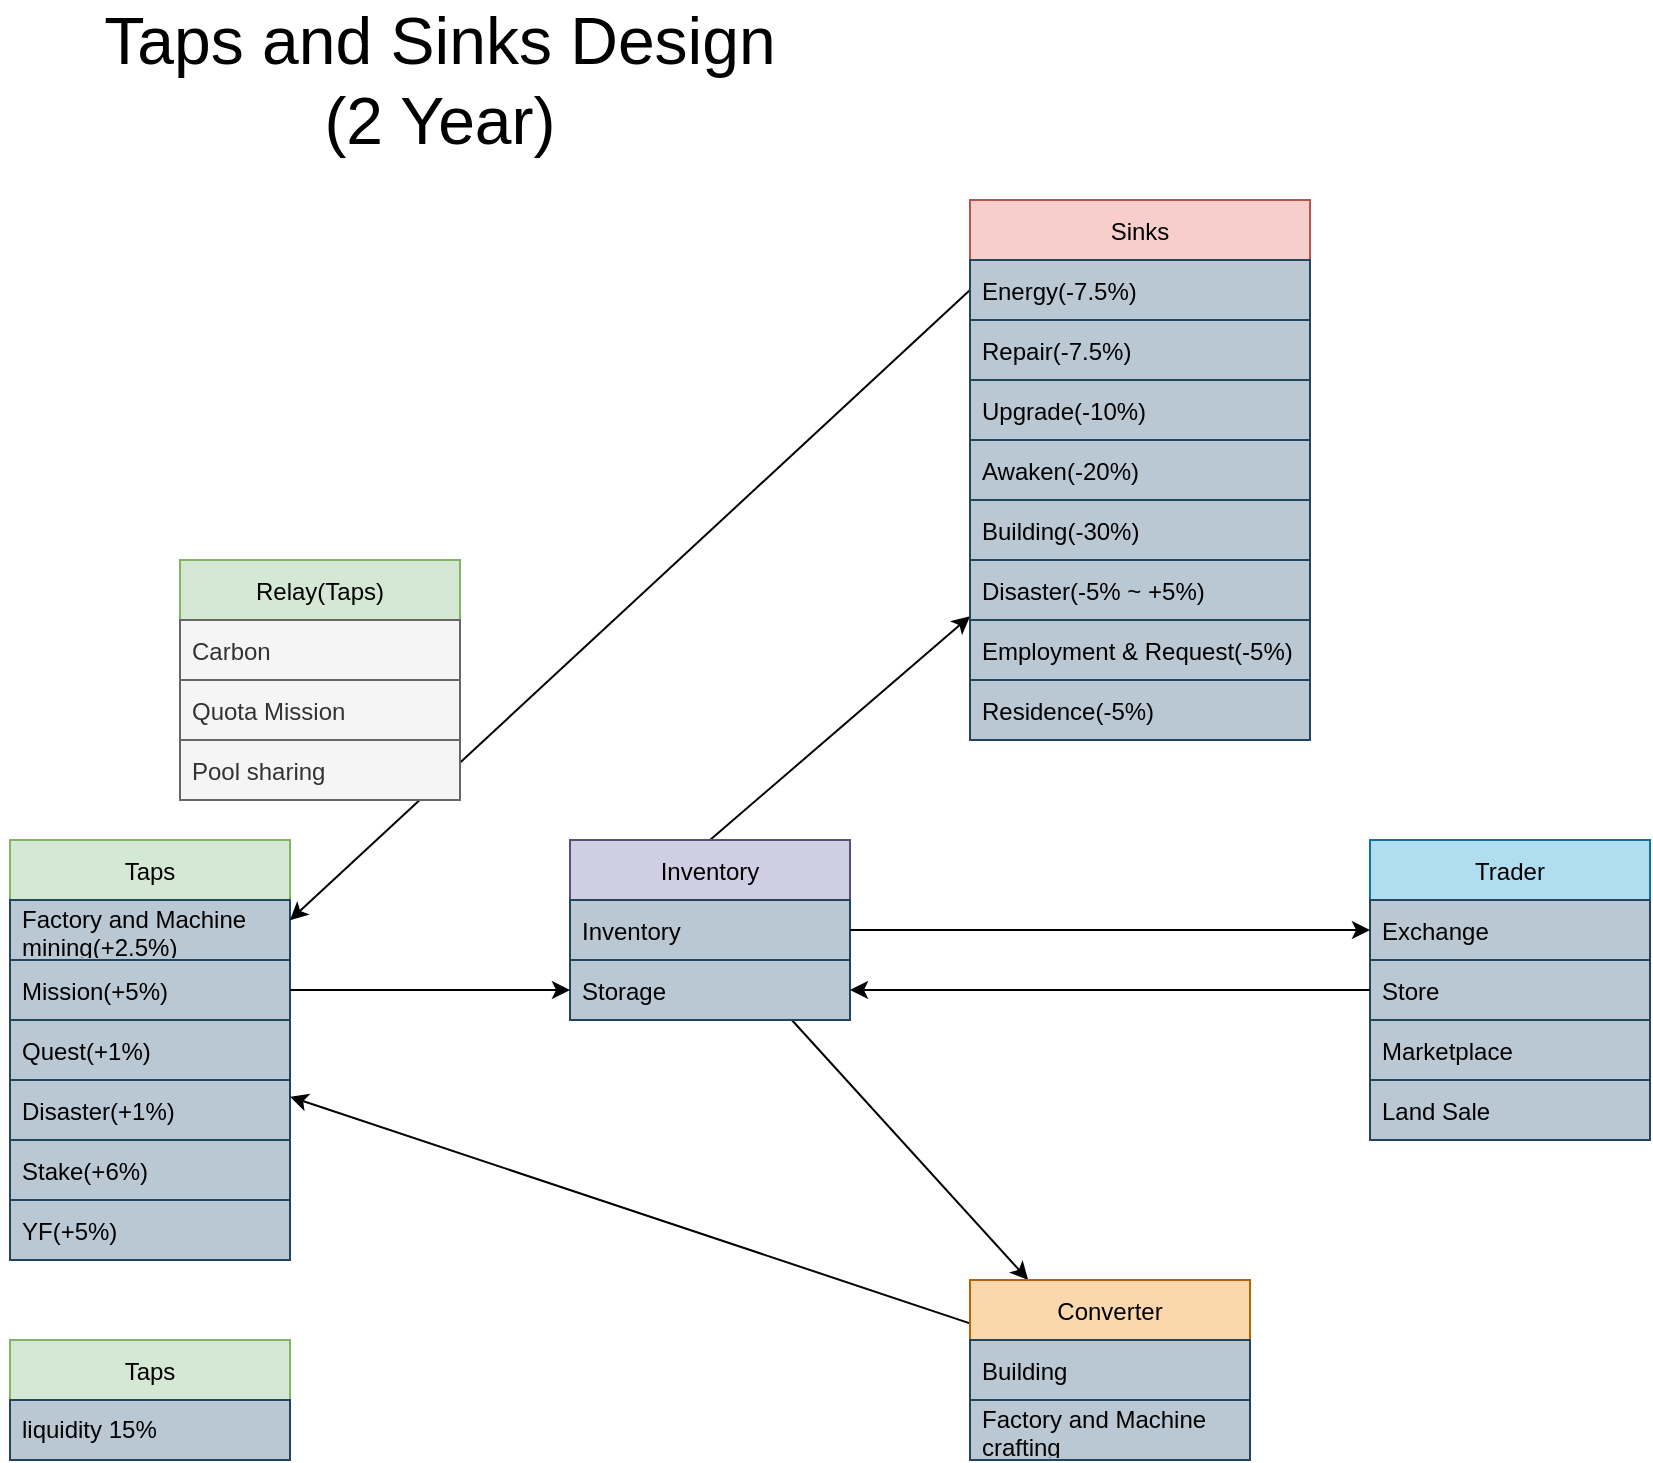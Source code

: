 <mxfile version="20.0.4" type="github">
  <diagram id="5G-i43bFnJrgy0a9fhSI" name="Page-1">
    <mxGraphModel dx="937" dy="466" grid="1" gridSize="10" guides="1" tooltips="1" connect="1" arrows="1" fold="1" page="1" pageScale="1" pageWidth="850" pageHeight="1100" math="0" shadow="0">
      <root>
        <mxCell id="0" />
        <mxCell id="1" parent="0" />
        <mxCell id="FRvTKEYPMM_RWytjzJ7n-13" value="Taps" style="swimlane;fontStyle=0;childLayout=stackLayout;horizontal=1;startSize=30;horizontalStack=0;resizeParent=1;resizeParentMax=0;resizeLast=0;collapsible=1;marginBottom=0;fillColor=#d5e8d4;strokeColor=#82b366;" parent="1" vertex="1">
          <mxGeometry x="15" y="420" width="140" height="210" as="geometry" />
        </mxCell>
        <mxCell id="FRvTKEYPMM_RWytjzJ7n-14" value="Factory and Machine mining(+2.5%)" style="text;strokeColor=#23445d;fillColor=#bac8d3;align=left;verticalAlign=middle;spacingLeft=4;spacingRight=4;overflow=hidden;points=[[0,0.5],[1,0.5]];portConstraint=eastwest;rotatable=0;whiteSpace=wrap;" parent="FRvTKEYPMM_RWytjzJ7n-13" vertex="1">
          <mxGeometry y="30" width="140" height="30" as="geometry" />
        </mxCell>
        <mxCell id="FRvTKEYPMM_RWytjzJ7n-16" value="Mission(+5%)" style="text;strokeColor=#23445d;fillColor=#bac8d3;align=left;verticalAlign=middle;spacingLeft=4;spacingRight=4;overflow=hidden;points=[[0,0.5],[1,0.5]];portConstraint=eastwest;rotatable=0;" parent="FRvTKEYPMM_RWytjzJ7n-13" vertex="1">
          <mxGeometry y="60" width="140" height="30" as="geometry" />
        </mxCell>
        <mxCell id="FRvTKEYPMM_RWytjzJ7n-15" value="Quest(+1%)" style="text;strokeColor=#23445d;fillColor=#bac8d3;align=left;verticalAlign=middle;spacingLeft=4;spacingRight=4;overflow=hidden;points=[[0,0.5],[1,0.5]];portConstraint=eastwest;rotatable=0;" parent="FRvTKEYPMM_RWytjzJ7n-13" vertex="1">
          <mxGeometry y="90" width="140" height="30" as="geometry" />
        </mxCell>
        <mxCell id="FRvTKEYPMM_RWytjzJ7n-61" value="Disaster(+1%)" style="text;strokeColor=#23445d;fillColor=#bac8d3;align=left;verticalAlign=middle;spacingLeft=4;spacingRight=4;overflow=hidden;points=[[0,0.5],[1,0.5]];portConstraint=eastwest;rotatable=0;" parent="FRvTKEYPMM_RWytjzJ7n-13" vertex="1">
          <mxGeometry y="120" width="140" height="30" as="geometry" />
        </mxCell>
        <mxCell id="9gXcVgjod_6XNoh5ux4A-3" value="Stake(+6%)" style="text;strokeColor=#23445d;fillColor=#bac8d3;align=left;verticalAlign=middle;spacingLeft=4;spacingRight=4;overflow=hidden;points=[[0,0.5],[1,0.5]];portConstraint=eastwest;rotatable=0;" parent="FRvTKEYPMM_RWytjzJ7n-13" vertex="1">
          <mxGeometry y="150" width="140" height="30" as="geometry" />
        </mxCell>
        <mxCell id="9gXcVgjod_6XNoh5ux4A-4" value="YF(+5%)" style="text;strokeColor=#23445d;fillColor=#bac8d3;align=left;verticalAlign=middle;spacingLeft=4;spacingRight=4;overflow=hidden;points=[[0,0.5],[1,0.5]];portConstraint=eastwest;rotatable=0;" parent="FRvTKEYPMM_RWytjzJ7n-13" vertex="1">
          <mxGeometry y="180" width="140" height="30" as="geometry" />
        </mxCell>
        <mxCell id="FRvTKEYPMM_RWytjzJ7n-44" style="rounded=0;orthogonalLoop=1;jettySize=auto;html=1;startArrow=none;startFill=0;" parent="1" source="FRvTKEYPMM_RWytjzJ7n-17" target="FRvTKEYPMM_RWytjzJ7n-25" edge="1">
          <mxGeometry relative="1" as="geometry" />
        </mxCell>
        <mxCell id="FRvTKEYPMM_RWytjzJ7n-45" style="edgeStyle=none;rounded=0;orthogonalLoop=1;jettySize=auto;html=1;exitX=0.5;exitY=0;exitDx=0;exitDy=0;startArrow=none;startFill=0;" parent="1" source="FRvTKEYPMM_RWytjzJ7n-17" target="FRvTKEYPMM_RWytjzJ7n-21" edge="1">
          <mxGeometry relative="1" as="geometry" />
        </mxCell>
        <mxCell id="FRvTKEYPMM_RWytjzJ7n-17" value="Inventory" style="swimlane;fontStyle=0;childLayout=stackLayout;horizontal=1;startSize=30;horizontalStack=0;resizeParent=1;resizeParentMax=0;resizeLast=0;collapsible=1;marginBottom=0;fillColor=#d0cee2;strokeColor=#56517e;" parent="1" vertex="1">
          <mxGeometry x="295" y="420" width="140" height="90" as="geometry" />
        </mxCell>
        <mxCell id="FRvTKEYPMM_RWytjzJ7n-18" value="Inventory" style="text;strokeColor=#23445d;fillColor=#bac8d3;align=left;verticalAlign=middle;spacingLeft=4;spacingRight=4;overflow=hidden;points=[[0,0.5],[1,0.5]];portConstraint=eastwest;rotatable=0;" parent="FRvTKEYPMM_RWytjzJ7n-17" vertex="1">
          <mxGeometry y="30" width="140" height="30" as="geometry" />
        </mxCell>
        <mxCell id="FRvTKEYPMM_RWytjzJ7n-19" value="Storage" style="text;strokeColor=#23445d;fillColor=#bac8d3;align=left;verticalAlign=middle;spacingLeft=4;spacingRight=4;overflow=hidden;points=[[0,0.5],[1,0.5]];portConstraint=eastwest;rotatable=0;" parent="FRvTKEYPMM_RWytjzJ7n-17" vertex="1">
          <mxGeometry y="60" width="140" height="30" as="geometry" />
        </mxCell>
        <mxCell id="FRvTKEYPMM_RWytjzJ7n-42" style="rounded=0;orthogonalLoop=1;jettySize=auto;html=1;exitX=0;exitY=0.5;exitDx=0;exitDy=0;startArrow=none;startFill=0;" parent="1" source="FRvTKEYPMM_RWytjzJ7n-22" target="FRvTKEYPMM_RWytjzJ7n-13" edge="1">
          <mxGeometry relative="1" as="geometry" />
        </mxCell>
        <mxCell id="FRvTKEYPMM_RWytjzJ7n-21" value="Sinks" style="swimlane;fontStyle=0;childLayout=stackLayout;horizontal=1;startSize=30;horizontalStack=0;resizeParent=1;resizeParentMax=0;resizeLast=0;collapsible=1;marginBottom=0;fillColor=#f8cecc;strokeColor=#b85450;" parent="1" vertex="1">
          <mxGeometry x="495" y="100" width="170" height="270" as="geometry" />
        </mxCell>
        <mxCell id="FRvTKEYPMM_RWytjzJ7n-22" value="Energy(-7.5%)" style="text;align=left;verticalAlign=middle;spacingLeft=4;spacingRight=4;overflow=hidden;points=[[0,0.5],[1,0.5]];portConstraint=eastwest;rotatable=0;fillColor=#bac8d3;strokeColor=#23445d;" parent="FRvTKEYPMM_RWytjzJ7n-21" vertex="1">
          <mxGeometry y="30" width="170" height="30" as="geometry" />
        </mxCell>
        <mxCell id="FRvTKEYPMM_RWytjzJ7n-23" value="Repair(-7.5%)" style="text;align=left;verticalAlign=middle;spacingLeft=4;spacingRight=4;overflow=hidden;points=[[0,0.5],[1,0.5]];portConstraint=eastwest;rotatable=0;fillColor=#bac8d3;strokeColor=#23445d;" parent="FRvTKEYPMM_RWytjzJ7n-21" vertex="1">
          <mxGeometry y="60" width="170" height="30" as="geometry" />
        </mxCell>
        <mxCell id="FRvTKEYPMM_RWytjzJ7n-70" value="Upgrade(-10%)" style="text;align=left;verticalAlign=middle;spacingLeft=4;spacingRight=4;overflow=hidden;points=[[0,0.5],[1,0.5]];portConstraint=eastwest;rotatable=0;fillColor=#bac8d3;strokeColor=#23445d;" parent="FRvTKEYPMM_RWytjzJ7n-21" vertex="1">
          <mxGeometry y="90" width="170" height="30" as="geometry" />
        </mxCell>
        <mxCell id="FRvTKEYPMM_RWytjzJ7n-71" value="Awaken(-20%)" style="text;align=left;verticalAlign=middle;spacingLeft=4;spacingRight=4;overflow=hidden;points=[[0,0.5],[1,0.5]];portConstraint=eastwest;rotatable=0;fillColor=#bac8d3;strokeColor=#23445d;" parent="FRvTKEYPMM_RWytjzJ7n-21" vertex="1">
          <mxGeometry y="120" width="170" height="30" as="geometry" />
        </mxCell>
        <mxCell id="FRvTKEYPMM_RWytjzJ7n-59" value="Building(-30%)" style="text;align=left;verticalAlign=middle;spacingLeft=4;spacingRight=4;overflow=hidden;points=[[0,0.5],[1,0.5]];portConstraint=eastwest;rotatable=0;fillColor=#bac8d3;strokeColor=#23445d;" parent="FRvTKEYPMM_RWytjzJ7n-21" vertex="1">
          <mxGeometry y="150" width="170" height="30" as="geometry" />
        </mxCell>
        <mxCell id="FRvTKEYPMM_RWytjzJ7n-51" value="Disaster(-5% ~ +5%)" style="text;align=left;verticalAlign=middle;spacingLeft=4;spacingRight=4;overflow=hidden;points=[[0,0.5],[1,0.5]];portConstraint=eastwest;rotatable=0;fillColor=#bac8d3;strokeColor=#23445d;" parent="FRvTKEYPMM_RWytjzJ7n-21" vertex="1">
          <mxGeometry y="180" width="170" height="30" as="geometry" />
        </mxCell>
        <mxCell id="FRvTKEYPMM_RWytjzJ7n-72" value="Employment &amp; Request(-5%)" style="text;align=left;verticalAlign=middle;spacingLeft=4;spacingRight=4;overflow=hidden;points=[[0,0.5],[1,0.5]];portConstraint=eastwest;rotatable=0;fontStyle=0;fillColor=#bac8d3;strokeColor=#23445d;" parent="FRvTKEYPMM_RWytjzJ7n-21" vertex="1">
          <mxGeometry y="210" width="170" height="30" as="geometry" />
        </mxCell>
        <mxCell id="FRvTKEYPMM_RWytjzJ7n-75" value="Residence(-5%)" style="text;align=left;verticalAlign=middle;spacingLeft=4;spacingRight=4;overflow=hidden;points=[[0,0.5],[1,0.5]];portConstraint=eastwest;rotatable=0;fontStyle=0;fillColor=#bac8d3;strokeColor=#23445d;" parent="FRvTKEYPMM_RWytjzJ7n-21" vertex="1">
          <mxGeometry y="240" width="170" height="30" as="geometry" />
        </mxCell>
        <mxCell id="FRvTKEYPMM_RWytjzJ7n-43" style="rounded=0;orthogonalLoop=1;jettySize=auto;html=1;startArrow=none;startFill=0;" parent="1" source="FRvTKEYPMM_RWytjzJ7n-25" target="FRvTKEYPMM_RWytjzJ7n-13" edge="1">
          <mxGeometry relative="1" as="geometry" />
        </mxCell>
        <mxCell id="FRvTKEYPMM_RWytjzJ7n-25" value="Converter" style="swimlane;fontStyle=0;childLayout=stackLayout;horizontal=1;startSize=30;horizontalStack=0;resizeParent=1;resizeParentMax=0;resizeLast=0;collapsible=1;marginBottom=0;fillColor=#fad7ac;strokeColor=#b46504;" parent="1" vertex="1">
          <mxGeometry x="495" y="640" width="140" height="90" as="geometry" />
        </mxCell>
        <mxCell id="FRvTKEYPMM_RWytjzJ7n-26" value="Building" style="text;strokeColor=#23445d;fillColor=#bac8d3;align=left;verticalAlign=middle;spacingLeft=4;spacingRight=4;overflow=hidden;points=[[0,0.5],[1,0.5]];portConstraint=eastwest;rotatable=0;" parent="FRvTKEYPMM_RWytjzJ7n-25" vertex="1">
          <mxGeometry y="30" width="140" height="30" as="geometry" />
        </mxCell>
        <mxCell id="FRvTKEYPMM_RWytjzJ7n-67" value="Factory and Machine crafting" style="text;strokeColor=#23445d;fillColor=#bac8d3;align=left;verticalAlign=middle;spacingLeft=4;spacingRight=4;overflow=hidden;points=[[0,0.5],[1,0.5]];portConstraint=eastwest;rotatable=0;whiteSpace=wrap;" parent="FRvTKEYPMM_RWytjzJ7n-25" vertex="1">
          <mxGeometry y="60" width="140" height="30" as="geometry" />
        </mxCell>
        <mxCell id="FRvTKEYPMM_RWytjzJ7n-29" value="Trader" style="swimlane;fontStyle=0;childLayout=stackLayout;horizontal=1;startSize=30;horizontalStack=0;resizeParent=1;resizeParentMax=0;resizeLast=0;collapsible=1;marginBottom=0;fillColor=#b1ddf0;strokeColor=#10739e;" parent="1" vertex="1">
          <mxGeometry x="695" y="420" width="140" height="150" as="geometry" />
        </mxCell>
        <mxCell id="FRvTKEYPMM_RWytjzJ7n-30" value="Exchange" style="text;strokeColor=#23445d;fillColor=#bac8d3;align=left;verticalAlign=middle;spacingLeft=4;spacingRight=4;overflow=hidden;points=[[0,0.5],[1,0.5]];portConstraint=eastwest;rotatable=0;" parent="FRvTKEYPMM_RWytjzJ7n-29" vertex="1">
          <mxGeometry y="30" width="140" height="30" as="geometry" />
        </mxCell>
        <mxCell id="FRvTKEYPMM_RWytjzJ7n-31" value="Store" style="text;strokeColor=#23445d;fillColor=#bac8d3;align=left;verticalAlign=middle;spacingLeft=4;spacingRight=4;overflow=hidden;points=[[0,0.5],[1,0.5]];portConstraint=eastwest;rotatable=0;" parent="FRvTKEYPMM_RWytjzJ7n-29" vertex="1">
          <mxGeometry y="60" width="140" height="30" as="geometry" />
        </mxCell>
        <mxCell id="FRvTKEYPMM_RWytjzJ7n-52" value="Marketplace" style="text;strokeColor=#23445d;fillColor=#bac8d3;align=left;verticalAlign=middle;spacingLeft=4;spacingRight=4;overflow=hidden;points=[[0,0.5],[1,0.5]];portConstraint=eastwest;rotatable=0;" parent="FRvTKEYPMM_RWytjzJ7n-29" vertex="1">
          <mxGeometry y="90" width="140" height="30" as="geometry" />
        </mxCell>
        <mxCell id="9gXcVgjod_6XNoh5ux4A-1" value="Land Sale" style="text;strokeColor=#23445d;fillColor=#bac8d3;align=left;verticalAlign=middle;spacingLeft=4;spacingRight=4;overflow=hidden;points=[[0,0.5],[1,0.5]];portConstraint=eastwest;rotatable=0;" parent="FRvTKEYPMM_RWytjzJ7n-29" vertex="1">
          <mxGeometry y="120" width="140" height="30" as="geometry" />
        </mxCell>
        <mxCell id="FRvTKEYPMM_RWytjzJ7n-33" style="edgeStyle=orthogonalEdgeStyle;curved=1;rounded=0;orthogonalLoop=1;jettySize=auto;html=1;exitX=1;exitY=0.5;exitDx=0;exitDy=0;entryX=0;entryY=0.5;entryDx=0;entryDy=0;startArrow=none;startFill=0;" parent="1" source="FRvTKEYPMM_RWytjzJ7n-18" target="FRvTKEYPMM_RWytjzJ7n-30" edge="1">
          <mxGeometry relative="1" as="geometry" />
        </mxCell>
        <mxCell id="FRvTKEYPMM_RWytjzJ7n-34" style="edgeStyle=orthogonalEdgeStyle;curved=1;rounded=0;orthogonalLoop=1;jettySize=auto;html=1;exitX=0;exitY=0.5;exitDx=0;exitDy=0;entryX=1;entryY=0.5;entryDx=0;entryDy=0;startArrow=none;startFill=0;" parent="1" source="FRvTKEYPMM_RWytjzJ7n-31" target="FRvTKEYPMM_RWytjzJ7n-19" edge="1">
          <mxGeometry relative="1" as="geometry" />
        </mxCell>
        <mxCell id="FRvTKEYPMM_RWytjzJ7n-54" value="Relay(Taps)" style="swimlane;fontStyle=0;childLayout=stackLayout;horizontal=1;startSize=30;horizontalStack=0;resizeParent=1;resizeParentMax=0;resizeLast=0;collapsible=1;marginBottom=0;fillColor=#d5e8d4;strokeColor=#82b366;" parent="1" vertex="1">
          <mxGeometry x="100" y="280" width="140" height="120" as="geometry" />
        </mxCell>
        <mxCell id="FRvTKEYPMM_RWytjzJ7n-55" value="Carbon" style="text;strokeColor=#666666;fillColor=#f5f5f5;align=left;verticalAlign=middle;spacingLeft=4;spacingRight=4;overflow=hidden;points=[[0,0.5],[1,0.5]];portConstraint=eastwest;rotatable=0;fontColor=#333333;" parent="FRvTKEYPMM_RWytjzJ7n-54" vertex="1">
          <mxGeometry y="30" width="140" height="30" as="geometry" />
        </mxCell>
        <mxCell id="FRvTKEYPMM_RWytjzJ7n-56" value="Quota Mission" style="text;strokeColor=#666666;fillColor=#f5f5f5;align=left;verticalAlign=middle;spacingLeft=4;spacingRight=4;overflow=hidden;points=[[0,0.5],[1,0.5]];portConstraint=eastwest;rotatable=0;fontColor=#333333;" parent="FRvTKEYPMM_RWytjzJ7n-54" vertex="1">
          <mxGeometry y="60" width="140" height="30" as="geometry" />
        </mxCell>
        <mxCell id="FRvTKEYPMM_RWytjzJ7n-64" value="Pool sharing" style="text;strokeColor=#666666;fillColor=#f5f5f5;align=left;verticalAlign=middle;spacingLeft=4;spacingRight=4;overflow=hidden;points=[[0,0.5],[1,0.5]];portConstraint=eastwest;rotatable=0;fontColor=#333333;" parent="FRvTKEYPMM_RWytjzJ7n-54" vertex="1">
          <mxGeometry y="90" width="140" height="30" as="geometry" />
        </mxCell>
        <mxCell id="FRvTKEYPMM_RWytjzJ7n-66" value="&lt;font style=&quot;font-size: 33px;&quot;&gt;Taps and Sinks Design&lt;br&gt;(2 Year)&lt;br&gt;&lt;/font&gt;" style="text;html=1;strokeColor=none;fillColor=none;align=center;verticalAlign=middle;whiteSpace=wrap;rounded=0;" parent="1" vertex="1">
          <mxGeometry x="10" width="440" height="80" as="geometry" />
        </mxCell>
        <mxCell id="9gXcVgjod_6XNoh5ux4A-5" style="edgeStyle=none;rounded=0;orthogonalLoop=1;jettySize=auto;html=1;exitX=1;exitY=0.5;exitDx=0;exitDy=0;fontSize=33;startArrow=none;startFill=0;" parent="1" source="FRvTKEYPMM_RWytjzJ7n-16" target="FRvTKEYPMM_RWytjzJ7n-19" edge="1">
          <mxGeometry relative="1" as="geometry" />
        </mxCell>
        <mxCell id="9gXcVgjod_6XNoh5ux4A-6" value="Taps" style="swimlane;fontStyle=0;childLayout=stackLayout;horizontal=1;startSize=30;horizontalStack=0;resizeParent=1;resizeParentMax=0;resizeLast=0;collapsible=1;marginBottom=0;fillColor=#d5e8d4;strokeColor=#82b366;" parent="1" vertex="1">
          <mxGeometry x="15" y="670" width="140" height="60" as="geometry" />
        </mxCell>
        <mxCell id="9gXcVgjod_6XNoh5ux4A-7" value="liquidity 15%" style="text;strokeColor=#23445d;fillColor=#bac8d3;align=left;verticalAlign=middle;spacingLeft=4;spacingRight=4;overflow=hidden;points=[[0,0.5],[1,0.5]];portConstraint=eastwest;rotatable=0;whiteSpace=wrap;" parent="9gXcVgjod_6XNoh5ux4A-6" vertex="1">
          <mxGeometry y="30" width="140" height="30" as="geometry" />
        </mxCell>
      </root>
    </mxGraphModel>
  </diagram>
</mxfile>
